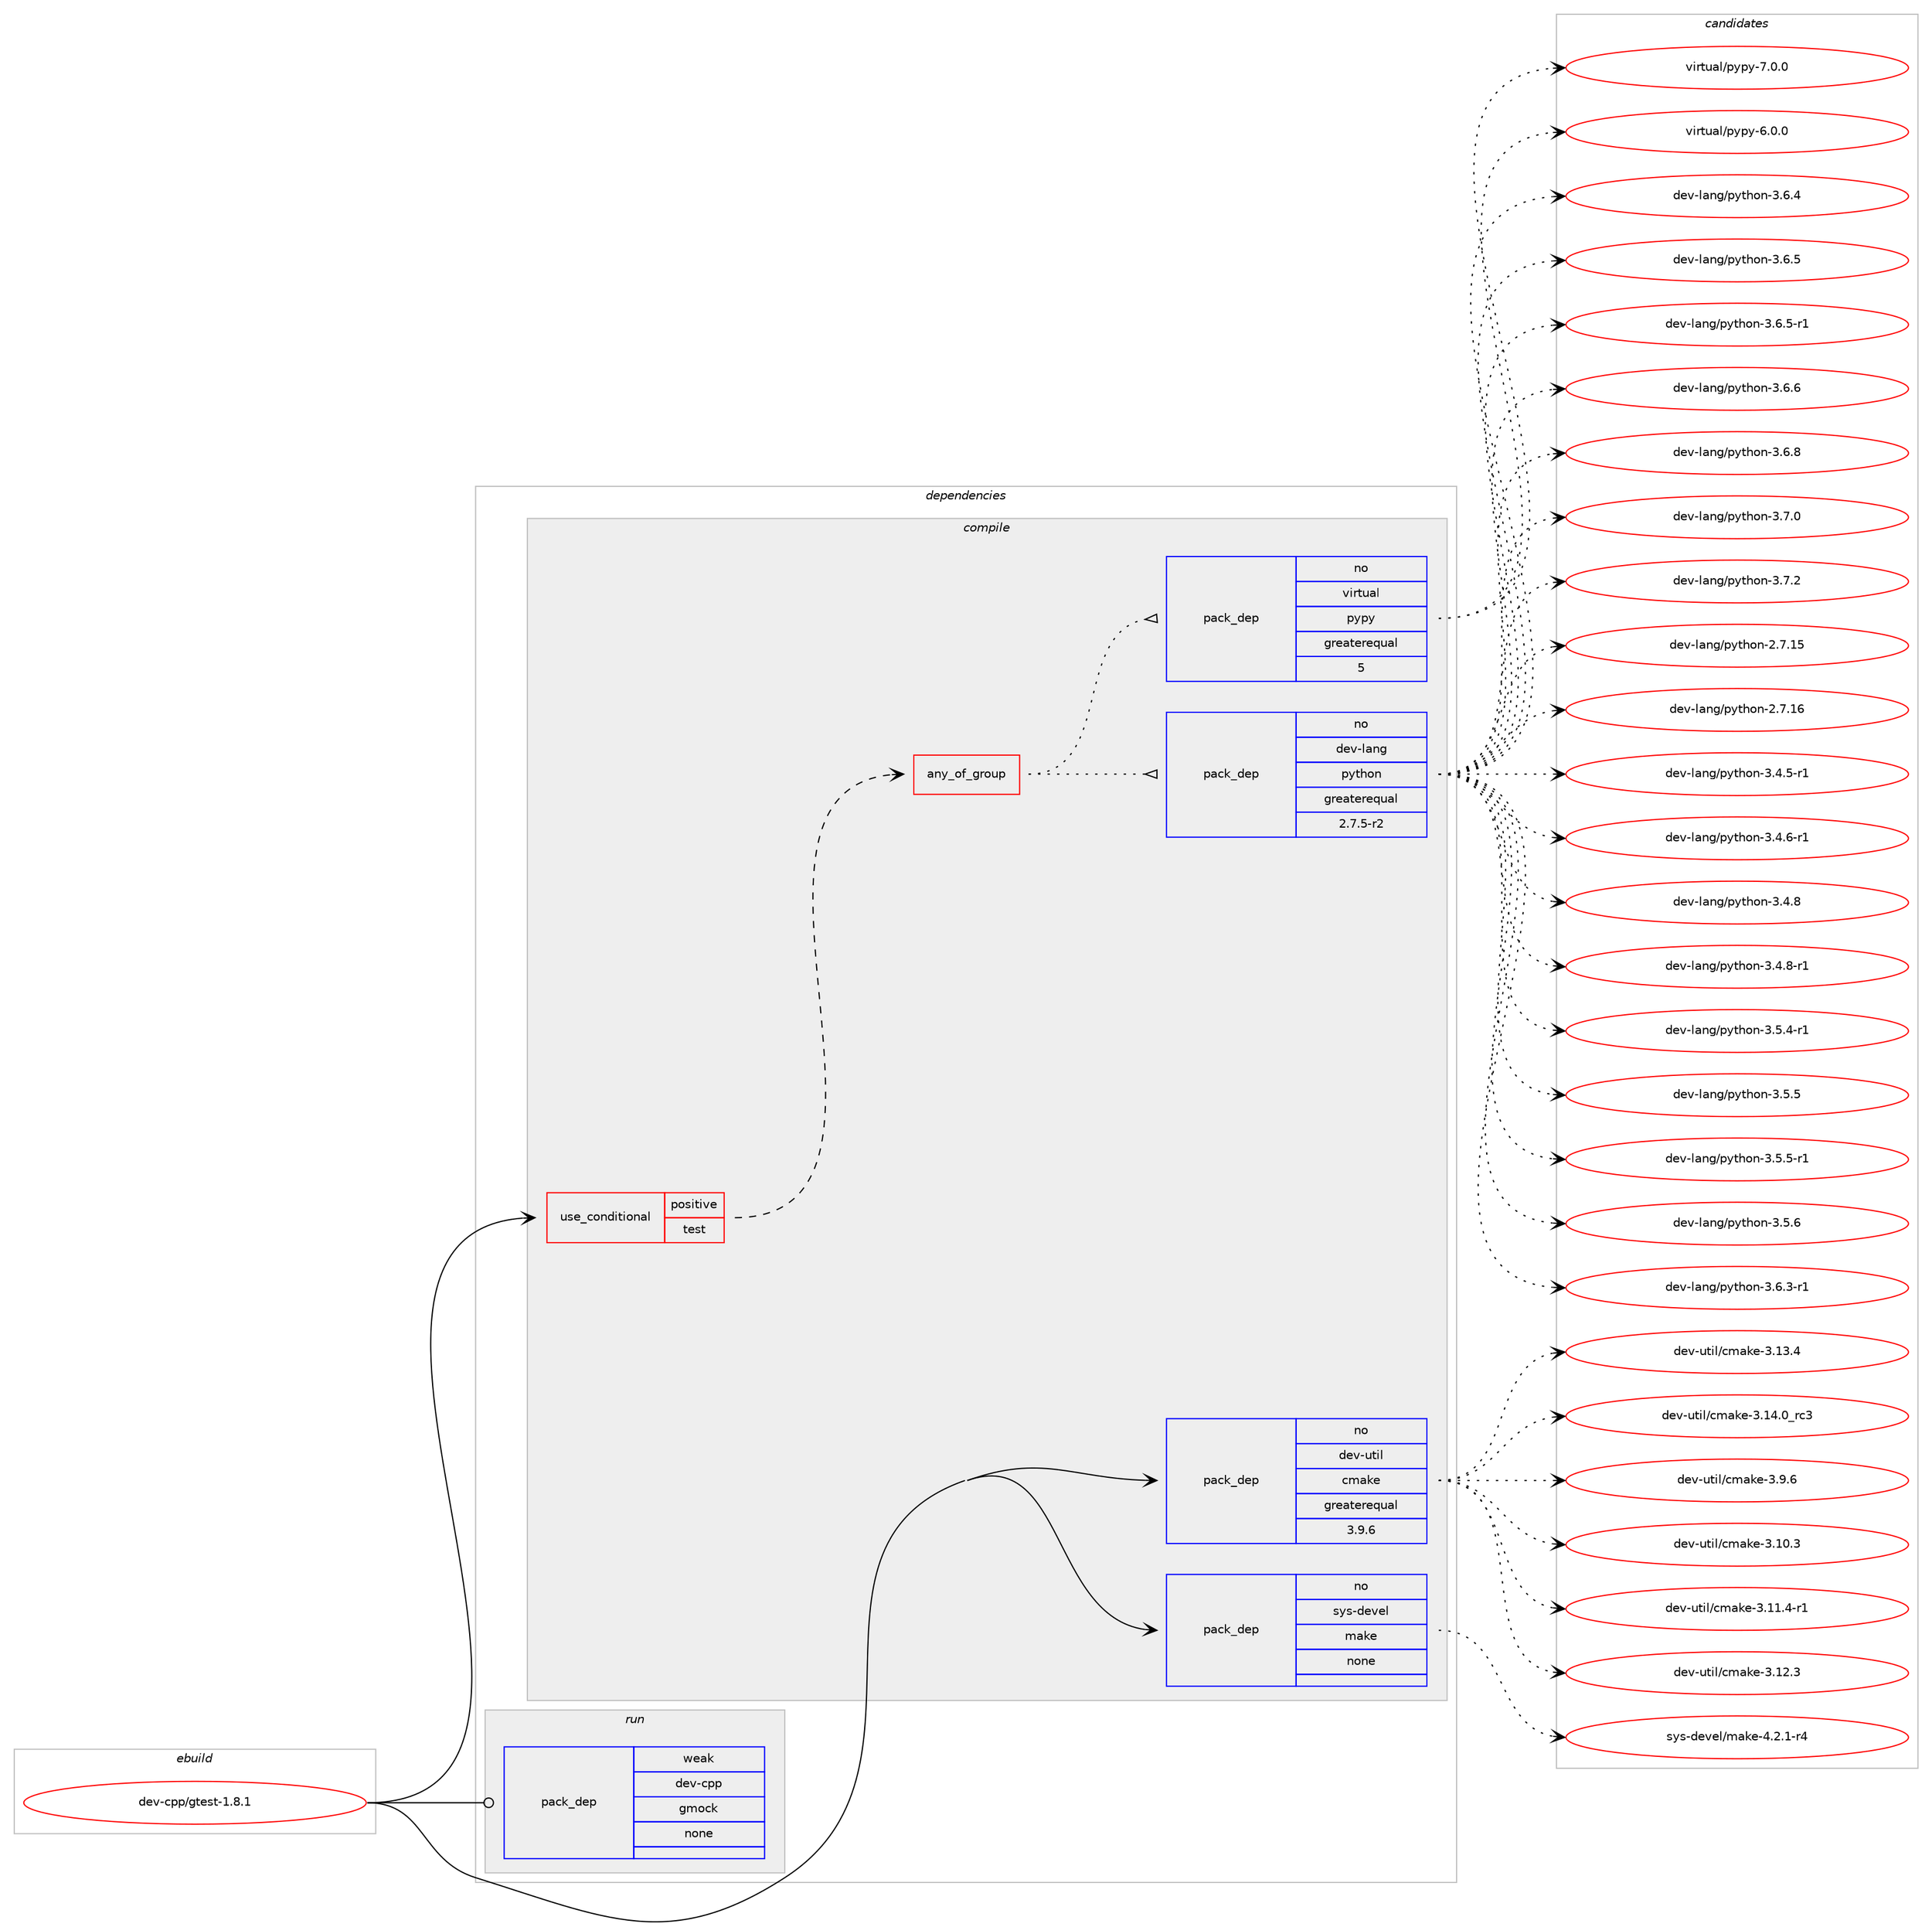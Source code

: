 digraph prolog {

# *************
# Graph options
# *************

newrank=true;
concentrate=true;
compound=true;
graph [rankdir=LR,fontname=Helvetica,fontsize=10,ranksep=1.5];#, ranksep=2.5, nodesep=0.2];
edge  [arrowhead=vee];
node  [fontname=Helvetica,fontsize=10];

# **********
# The ebuild
# **********

subgraph cluster_leftcol {
color=gray;
rank=same;
label=<<i>ebuild</i>>;
id [label="dev-cpp/gtest-1.8.1", color=red, width=4, href="../dev-cpp/gtest-1.8.1.svg"];
}

# ****************
# The dependencies
# ****************

subgraph cluster_midcol {
color=gray;
label=<<i>dependencies</i>>;
subgraph cluster_compile {
fillcolor="#eeeeee";
style=filled;
label=<<i>compile</i>>;
subgraph cond356524 {
dependency1317218 [label=<<TABLE BORDER="0" CELLBORDER="1" CELLSPACING="0" CELLPADDING="4"><TR><TD ROWSPAN="3" CELLPADDING="10">use_conditional</TD></TR><TR><TD>positive</TD></TR><TR><TD>test</TD></TR></TABLE>>, shape=none, color=red];
subgraph any20328 {
dependency1317219 [label=<<TABLE BORDER="0" CELLBORDER="1" CELLSPACING="0" CELLPADDING="4"><TR><TD CELLPADDING="10">any_of_group</TD></TR></TABLE>>, shape=none, color=red];subgraph pack939816 {
dependency1317220 [label=<<TABLE BORDER="0" CELLBORDER="1" CELLSPACING="0" CELLPADDING="4" WIDTH="220"><TR><TD ROWSPAN="6" CELLPADDING="30">pack_dep</TD></TR><TR><TD WIDTH="110">no</TD></TR><TR><TD>dev-lang</TD></TR><TR><TD>python</TD></TR><TR><TD>greaterequal</TD></TR><TR><TD>2.7.5-r2</TD></TR></TABLE>>, shape=none, color=blue];
}
dependency1317219:e -> dependency1317220:w [weight=20,style="dotted",arrowhead="oinv"];
subgraph pack939817 {
dependency1317221 [label=<<TABLE BORDER="0" CELLBORDER="1" CELLSPACING="0" CELLPADDING="4" WIDTH="220"><TR><TD ROWSPAN="6" CELLPADDING="30">pack_dep</TD></TR><TR><TD WIDTH="110">no</TD></TR><TR><TD>virtual</TD></TR><TR><TD>pypy</TD></TR><TR><TD>greaterequal</TD></TR><TR><TD>5</TD></TR></TABLE>>, shape=none, color=blue];
}
dependency1317219:e -> dependency1317221:w [weight=20,style="dotted",arrowhead="oinv"];
}
dependency1317218:e -> dependency1317219:w [weight=20,style="dashed",arrowhead="vee"];
}
id:e -> dependency1317218:w [weight=20,style="solid",arrowhead="vee"];
subgraph pack939818 {
dependency1317222 [label=<<TABLE BORDER="0" CELLBORDER="1" CELLSPACING="0" CELLPADDING="4" WIDTH="220"><TR><TD ROWSPAN="6" CELLPADDING="30">pack_dep</TD></TR><TR><TD WIDTH="110">no</TD></TR><TR><TD>dev-util</TD></TR><TR><TD>cmake</TD></TR><TR><TD>greaterequal</TD></TR><TR><TD>3.9.6</TD></TR></TABLE>>, shape=none, color=blue];
}
id:e -> dependency1317222:w [weight=20,style="solid",arrowhead="vee"];
subgraph pack939819 {
dependency1317223 [label=<<TABLE BORDER="0" CELLBORDER="1" CELLSPACING="0" CELLPADDING="4" WIDTH="220"><TR><TD ROWSPAN="6" CELLPADDING="30">pack_dep</TD></TR><TR><TD WIDTH="110">no</TD></TR><TR><TD>sys-devel</TD></TR><TR><TD>make</TD></TR><TR><TD>none</TD></TR><TR><TD></TD></TR></TABLE>>, shape=none, color=blue];
}
id:e -> dependency1317223:w [weight=20,style="solid",arrowhead="vee"];
}
subgraph cluster_compileandrun {
fillcolor="#eeeeee";
style=filled;
label=<<i>compile and run</i>>;
}
subgraph cluster_run {
fillcolor="#eeeeee";
style=filled;
label=<<i>run</i>>;
subgraph pack939820 {
dependency1317224 [label=<<TABLE BORDER="0" CELLBORDER="1" CELLSPACING="0" CELLPADDING="4" WIDTH="220"><TR><TD ROWSPAN="6" CELLPADDING="30">pack_dep</TD></TR><TR><TD WIDTH="110">weak</TD></TR><TR><TD>dev-cpp</TD></TR><TR><TD>gmock</TD></TR><TR><TD>none</TD></TR><TR><TD></TD></TR></TABLE>>, shape=none, color=blue];
}
id:e -> dependency1317224:w [weight=20,style="solid",arrowhead="odot"];
}
}

# **************
# The candidates
# **************

subgraph cluster_choices {
rank=same;
color=gray;
label=<<i>candidates</i>>;

subgraph choice939816 {
color=black;
nodesep=1;
choice10010111845108971101034711212111610411111045504655464953 [label="dev-lang/python-2.7.15", color=red, width=4,href="../dev-lang/python-2.7.15.svg"];
choice10010111845108971101034711212111610411111045504655464954 [label="dev-lang/python-2.7.16", color=red, width=4,href="../dev-lang/python-2.7.16.svg"];
choice1001011184510897110103471121211161041111104551465246534511449 [label="dev-lang/python-3.4.5-r1", color=red, width=4,href="../dev-lang/python-3.4.5-r1.svg"];
choice1001011184510897110103471121211161041111104551465246544511449 [label="dev-lang/python-3.4.6-r1", color=red, width=4,href="../dev-lang/python-3.4.6-r1.svg"];
choice100101118451089711010347112121116104111110455146524656 [label="dev-lang/python-3.4.8", color=red, width=4,href="../dev-lang/python-3.4.8.svg"];
choice1001011184510897110103471121211161041111104551465246564511449 [label="dev-lang/python-3.4.8-r1", color=red, width=4,href="../dev-lang/python-3.4.8-r1.svg"];
choice1001011184510897110103471121211161041111104551465346524511449 [label="dev-lang/python-3.5.4-r1", color=red, width=4,href="../dev-lang/python-3.5.4-r1.svg"];
choice100101118451089711010347112121116104111110455146534653 [label="dev-lang/python-3.5.5", color=red, width=4,href="../dev-lang/python-3.5.5.svg"];
choice1001011184510897110103471121211161041111104551465346534511449 [label="dev-lang/python-3.5.5-r1", color=red, width=4,href="../dev-lang/python-3.5.5-r1.svg"];
choice100101118451089711010347112121116104111110455146534654 [label="dev-lang/python-3.5.6", color=red, width=4,href="../dev-lang/python-3.5.6.svg"];
choice1001011184510897110103471121211161041111104551465446514511449 [label="dev-lang/python-3.6.3-r1", color=red, width=4,href="../dev-lang/python-3.6.3-r1.svg"];
choice100101118451089711010347112121116104111110455146544652 [label="dev-lang/python-3.6.4", color=red, width=4,href="../dev-lang/python-3.6.4.svg"];
choice100101118451089711010347112121116104111110455146544653 [label="dev-lang/python-3.6.5", color=red, width=4,href="../dev-lang/python-3.6.5.svg"];
choice1001011184510897110103471121211161041111104551465446534511449 [label="dev-lang/python-3.6.5-r1", color=red, width=4,href="../dev-lang/python-3.6.5-r1.svg"];
choice100101118451089711010347112121116104111110455146544654 [label="dev-lang/python-3.6.6", color=red, width=4,href="../dev-lang/python-3.6.6.svg"];
choice100101118451089711010347112121116104111110455146544656 [label="dev-lang/python-3.6.8", color=red, width=4,href="../dev-lang/python-3.6.8.svg"];
choice100101118451089711010347112121116104111110455146554648 [label="dev-lang/python-3.7.0", color=red, width=4,href="../dev-lang/python-3.7.0.svg"];
choice100101118451089711010347112121116104111110455146554650 [label="dev-lang/python-3.7.2", color=red, width=4,href="../dev-lang/python-3.7.2.svg"];
dependency1317220:e -> choice10010111845108971101034711212111610411111045504655464953:w [style=dotted,weight="100"];
dependency1317220:e -> choice10010111845108971101034711212111610411111045504655464954:w [style=dotted,weight="100"];
dependency1317220:e -> choice1001011184510897110103471121211161041111104551465246534511449:w [style=dotted,weight="100"];
dependency1317220:e -> choice1001011184510897110103471121211161041111104551465246544511449:w [style=dotted,weight="100"];
dependency1317220:e -> choice100101118451089711010347112121116104111110455146524656:w [style=dotted,weight="100"];
dependency1317220:e -> choice1001011184510897110103471121211161041111104551465246564511449:w [style=dotted,weight="100"];
dependency1317220:e -> choice1001011184510897110103471121211161041111104551465346524511449:w [style=dotted,weight="100"];
dependency1317220:e -> choice100101118451089711010347112121116104111110455146534653:w [style=dotted,weight="100"];
dependency1317220:e -> choice1001011184510897110103471121211161041111104551465346534511449:w [style=dotted,weight="100"];
dependency1317220:e -> choice100101118451089711010347112121116104111110455146534654:w [style=dotted,weight="100"];
dependency1317220:e -> choice1001011184510897110103471121211161041111104551465446514511449:w [style=dotted,weight="100"];
dependency1317220:e -> choice100101118451089711010347112121116104111110455146544652:w [style=dotted,weight="100"];
dependency1317220:e -> choice100101118451089711010347112121116104111110455146544653:w [style=dotted,weight="100"];
dependency1317220:e -> choice1001011184510897110103471121211161041111104551465446534511449:w [style=dotted,weight="100"];
dependency1317220:e -> choice100101118451089711010347112121116104111110455146544654:w [style=dotted,weight="100"];
dependency1317220:e -> choice100101118451089711010347112121116104111110455146544656:w [style=dotted,weight="100"];
dependency1317220:e -> choice100101118451089711010347112121116104111110455146554648:w [style=dotted,weight="100"];
dependency1317220:e -> choice100101118451089711010347112121116104111110455146554650:w [style=dotted,weight="100"];
}
subgraph choice939817 {
color=black;
nodesep=1;
choice1181051141161179710847112121112121455446484648 [label="virtual/pypy-6.0.0", color=red, width=4,href="../virtual/pypy-6.0.0.svg"];
choice1181051141161179710847112121112121455546484648 [label="virtual/pypy-7.0.0", color=red, width=4,href="../virtual/pypy-7.0.0.svg"];
dependency1317221:e -> choice1181051141161179710847112121112121455446484648:w [style=dotted,weight="100"];
dependency1317221:e -> choice1181051141161179710847112121112121455546484648:w [style=dotted,weight="100"];
}
subgraph choice939818 {
color=black;
nodesep=1;
choice1001011184511711610510847991099710710145514649484651 [label="dev-util/cmake-3.10.3", color=red, width=4,href="../dev-util/cmake-3.10.3.svg"];
choice10010111845117116105108479910997107101455146494946524511449 [label="dev-util/cmake-3.11.4-r1", color=red, width=4,href="../dev-util/cmake-3.11.4-r1.svg"];
choice1001011184511711610510847991099710710145514649504651 [label="dev-util/cmake-3.12.3", color=red, width=4,href="../dev-util/cmake-3.12.3.svg"];
choice1001011184511711610510847991099710710145514649514652 [label="dev-util/cmake-3.13.4", color=red, width=4,href="../dev-util/cmake-3.13.4.svg"];
choice1001011184511711610510847991099710710145514649524648951149951 [label="dev-util/cmake-3.14.0_rc3", color=red, width=4,href="../dev-util/cmake-3.14.0_rc3.svg"];
choice10010111845117116105108479910997107101455146574654 [label="dev-util/cmake-3.9.6", color=red, width=4,href="../dev-util/cmake-3.9.6.svg"];
dependency1317222:e -> choice1001011184511711610510847991099710710145514649484651:w [style=dotted,weight="100"];
dependency1317222:e -> choice10010111845117116105108479910997107101455146494946524511449:w [style=dotted,weight="100"];
dependency1317222:e -> choice1001011184511711610510847991099710710145514649504651:w [style=dotted,weight="100"];
dependency1317222:e -> choice1001011184511711610510847991099710710145514649514652:w [style=dotted,weight="100"];
dependency1317222:e -> choice1001011184511711610510847991099710710145514649524648951149951:w [style=dotted,weight="100"];
dependency1317222:e -> choice10010111845117116105108479910997107101455146574654:w [style=dotted,weight="100"];
}
subgraph choice939819 {
color=black;
nodesep=1;
choice1151211154510010111810110847109971071014552465046494511452 [label="sys-devel/make-4.2.1-r4", color=red, width=4,href="../sys-devel/make-4.2.1-r4.svg"];
dependency1317223:e -> choice1151211154510010111810110847109971071014552465046494511452:w [style=dotted,weight="100"];
}
subgraph choice939820 {
color=black;
nodesep=1;
}
}

}
